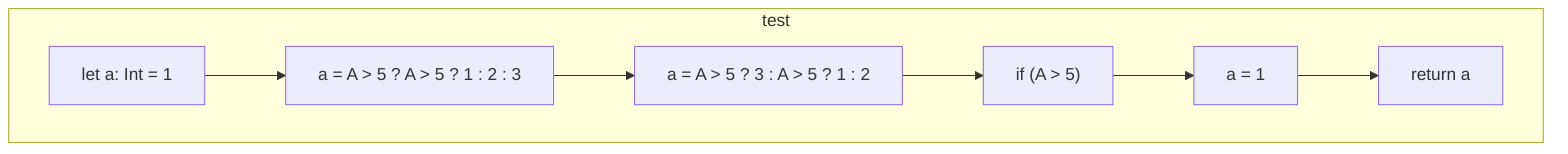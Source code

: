 graph TD
subgraph test
    test_68["let a: Int = 1"]
    test_69["a = A &gt; 5 ? A &gt; 5 ? 1 : 2 : 3"]
    test_70["a = A &gt; 5 ? 3 : A &gt; 5 ? 1 : 2"]
    test_71["if (A &gt; 5)"]
    test_72["a = 1"]
    test_73["return a"]:::exitNode
    test_68 --> test_69
    test_69 --> test_70
    test_70 --> test_71
    test_71 --> test_72
    test_72 --> test_73
end